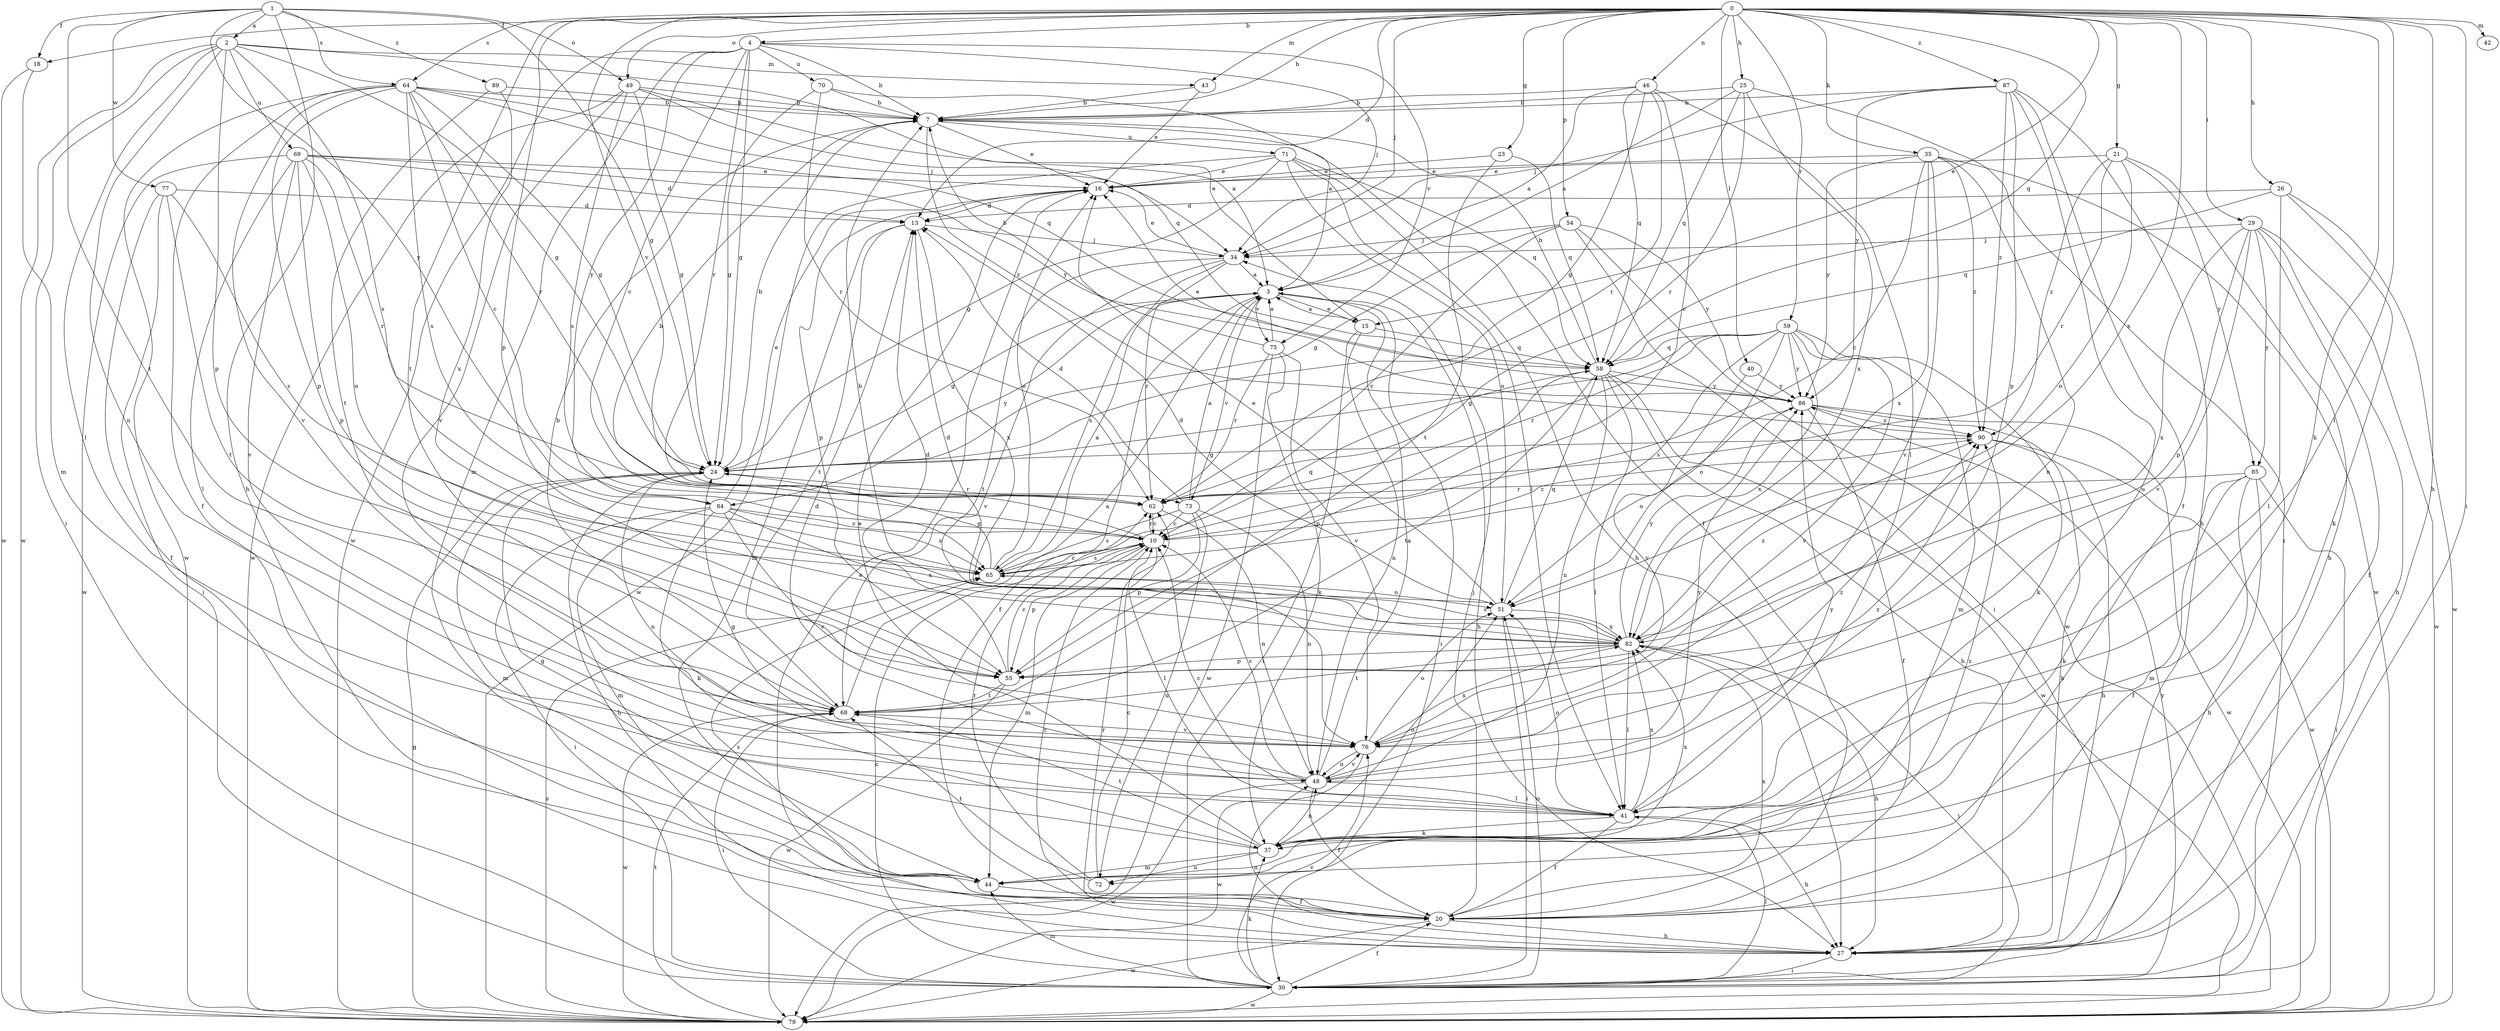 strict digraph  {
0;
1;
2;
3;
4;
7;
10;
13;
15;
16;
18;
20;
21;
23;
24;
25;
26;
27;
29;
30;
34;
35;
37;
40;
41;
42;
43;
44;
46;
48;
49;
51;
54;
55;
58;
59;
62;
64;
65;
68;
69;
70;
71;
72;
73;
75;
76;
77;
79;
82;
84;
85;
86;
87;
89;
90;
0 -> 4  [label=b];
0 -> 7  [label=b];
0 -> 13  [label=d];
0 -> 15  [label=e];
0 -> 18  [label=f];
0 -> 21  [label=g];
0 -> 23  [label=g];
0 -> 25  [label=h];
0 -> 26  [label=h];
0 -> 27  [label=h];
0 -> 29  [label=i];
0 -> 30  [label=i];
0 -> 34  [label=j];
0 -> 35  [label=k];
0 -> 37  [label=k];
0 -> 40  [label=l];
0 -> 41  [label=l];
0 -> 42  [label=m];
0 -> 43  [label=m];
0 -> 46  [label=n];
0 -> 49  [label=o];
0 -> 54  [label=p];
0 -> 55  [label=p];
0 -> 58  [label=q];
0 -> 59  [label=r];
0 -> 64  [label=s];
0 -> 68  [label=t];
0 -> 73  [label=v];
0 -> 82  [label=x];
0 -> 87  [label=z];
1 -> 2  [label=a];
1 -> 18  [label=f];
1 -> 24  [label=g];
1 -> 27  [label=h];
1 -> 49  [label=o];
1 -> 64  [label=s];
1 -> 68  [label=t];
1 -> 77  [label=w];
1 -> 84  [label=y];
1 -> 89  [label=z];
2 -> 15  [label=e];
2 -> 24  [label=g];
2 -> 30  [label=i];
2 -> 41  [label=l];
2 -> 43  [label=m];
2 -> 48  [label=n];
2 -> 55  [label=p];
2 -> 65  [label=s];
2 -> 69  [label=u];
2 -> 79  [label=w];
3 -> 15  [label=e];
3 -> 20  [label=f];
3 -> 24  [label=g];
3 -> 27  [label=h];
3 -> 30  [label=i];
3 -> 73  [label=v];
3 -> 75  [label=v];
3 -> 84  [label=y];
4 -> 7  [label=b];
4 -> 10  [label=c];
4 -> 24  [label=g];
4 -> 34  [label=j];
4 -> 44  [label=m];
4 -> 62  [label=r];
4 -> 70  [label=u];
4 -> 75  [label=v];
4 -> 79  [label=w];
4 -> 84  [label=y];
7 -> 16  [label=e];
7 -> 20  [label=f];
7 -> 71  [label=u];
7 -> 90  [label=z];
10 -> 7  [label=b];
10 -> 41  [label=l];
10 -> 44  [label=m];
10 -> 55  [label=p];
10 -> 62  [label=r];
10 -> 65  [label=s];
10 -> 90  [label=z];
13 -> 34  [label=j];
13 -> 44  [label=m];
13 -> 68  [label=t];
13 -> 82  [label=x];
15 -> 3  [label=a];
15 -> 30  [label=i];
15 -> 48  [label=n];
15 -> 58  [label=q];
16 -> 13  [label=d];
16 -> 55  [label=p];
18 -> 44  [label=m];
18 -> 79  [label=w];
20 -> 10  [label=c];
20 -> 27  [label=h];
20 -> 34  [label=j];
20 -> 65  [label=s];
20 -> 79  [label=w];
20 -> 82  [label=x];
21 -> 16  [label=e];
21 -> 27  [label=h];
21 -> 51  [label=o];
21 -> 62  [label=r];
21 -> 85  [label=y];
21 -> 90  [label=z];
23 -> 16  [label=e];
23 -> 58  [label=q];
23 -> 68  [label=t];
24 -> 7  [label=b];
24 -> 27  [label=h];
24 -> 44  [label=m];
24 -> 48  [label=n];
24 -> 62  [label=r];
25 -> 3  [label=a];
25 -> 7  [label=b];
25 -> 30  [label=i];
25 -> 58  [label=q];
25 -> 62  [label=r];
25 -> 82  [label=x];
26 -> 13  [label=d];
26 -> 37  [label=k];
26 -> 41  [label=l];
26 -> 58  [label=q];
26 -> 79  [label=w];
27 -> 16  [label=e];
27 -> 30  [label=i];
27 -> 48  [label=n];
27 -> 62  [label=r];
29 -> 20  [label=f];
29 -> 27  [label=h];
29 -> 34  [label=j];
29 -> 55  [label=p];
29 -> 76  [label=v];
29 -> 79  [label=w];
29 -> 82  [label=x];
29 -> 85  [label=y];
30 -> 10  [label=c];
30 -> 20  [label=f];
30 -> 37  [label=k];
30 -> 41  [label=l];
30 -> 44  [label=m];
30 -> 51  [label=o];
30 -> 76  [label=v];
30 -> 79  [label=w];
30 -> 86  [label=y];
34 -> 3  [label=a];
34 -> 16  [label=e];
34 -> 62  [label=r];
34 -> 65  [label=s];
34 -> 68  [label=t];
34 -> 76  [label=v];
35 -> 10  [label=c];
35 -> 16  [label=e];
35 -> 48  [label=n];
35 -> 76  [label=v];
35 -> 79  [label=w];
35 -> 82  [label=x];
35 -> 86  [label=y];
35 -> 90  [label=z];
37 -> 16  [label=e];
37 -> 24  [label=g];
37 -> 44  [label=m];
37 -> 48  [label=n];
37 -> 51  [label=o];
37 -> 68  [label=t];
37 -> 72  [label=u];
37 -> 82  [label=x];
40 -> 76  [label=v];
40 -> 86  [label=y];
41 -> 10  [label=c];
41 -> 20  [label=f];
41 -> 27  [label=h];
41 -> 37  [label=k];
41 -> 51  [label=o];
41 -> 82  [label=x];
41 -> 86  [label=y];
43 -> 7  [label=b];
43 -> 16  [label=e];
44 -> 20  [label=f];
44 -> 90  [label=z];
46 -> 3  [label=a];
46 -> 7  [label=b];
46 -> 10  [label=c];
46 -> 24  [label=g];
46 -> 41  [label=l];
46 -> 58  [label=q];
46 -> 62  [label=r];
48 -> 3  [label=a];
48 -> 10  [label=c];
48 -> 13  [label=d];
48 -> 20  [label=f];
48 -> 24  [label=g];
48 -> 41  [label=l];
48 -> 76  [label=v];
48 -> 79  [label=w];
48 -> 86  [label=y];
48 -> 90  [label=z];
49 -> 3  [label=a];
49 -> 7  [label=b];
49 -> 24  [label=g];
49 -> 58  [label=q];
49 -> 65  [label=s];
49 -> 76  [label=v];
49 -> 79  [label=w];
51 -> 13  [label=d];
51 -> 16  [label=e];
51 -> 30  [label=i];
51 -> 58  [label=q];
51 -> 82  [label=x];
54 -> 10  [label=c];
54 -> 24  [label=g];
54 -> 30  [label=i];
54 -> 34  [label=j];
54 -> 79  [label=w];
54 -> 86  [label=y];
55 -> 10  [label=c];
55 -> 13  [label=d];
55 -> 68  [label=t];
55 -> 79  [label=w];
58 -> 7  [label=b];
58 -> 27  [label=h];
58 -> 41  [label=l];
58 -> 48  [label=n];
58 -> 55  [label=p];
58 -> 68  [label=t];
58 -> 79  [label=w];
58 -> 86  [label=y];
59 -> 24  [label=g];
59 -> 37  [label=k];
59 -> 44  [label=m];
59 -> 51  [label=o];
59 -> 58  [label=q];
59 -> 62  [label=r];
59 -> 65  [label=s];
59 -> 76  [label=v];
59 -> 82  [label=x];
59 -> 86  [label=y];
62 -> 10  [label=c];
62 -> 48  [label=n];
64 -> 7  [label=b];
64 -> 10  [label=c];
64 -> 20  [label=f];
64 -> 24  [label=g];
64 -> 34  [label=j];
64 -> 55  [label=p];
64 -> 58  [label=q];
64 -> 62  [label=r];
64 -> 65  [label=s];
64 -> 76  [label=v];
64 -> 79  [label=w];
65 -> 3  [label=a];
65 -> 10  [label=c];
65 -> 16  [label=e];
65 -> 24  [label=g];
65 -> 51  [label=o];
65 -> 58  [label=q];
68 -> 3  [label=a];
68 -> 7  [label=b];
68 -> 30  [label=i];
68 -> 76  [label=v];
68 -> 79  [label=w];
69 -> 13  [label=d];
69 -> 16  [label=e];
69 -> 41  [label=l];
69 -> 51  [label=o];
69 -> 55  [label=p];
69 -> 62  [label=r];
69 -> 76  [label=v];
69 -> 79  [label=w];
69 -> 86  [label=y];
70 -> 3  [label=a];
70 -> 7  [label=b];
70 -> 24  [label=g];
70 -> 62  [label=r];
71 -> 16  [label=e];
71 -> 24  [label=g];
71 -> 27  [label=h];
71 -> 41  [label=l];
71 -> 51  [label=o];
71 -> 58  [label=q];
71 -> 79  [label=w];
72 -> 10  [label=c];
72 -> 62  [label=r];
72 -> 68  [label=t];
73 -> 3  [label=a];
73 -> 10  [label=c];
73 -> 13  [label=d];
73 -> 48  [label=n];
73 -> 55  [label=p];
73 -> 65  [label=s];
73 -> 72  [label=u];
75 -> 3  [label=a];
75 -> 7  [label=b];
75 -> 37  [label=k];
75 -> 62  [label=r];
75 -> 76  [label=v];
75 -> 79  [label=w];
76 -> 48  [label=n];
76 -> 51  [label=o];
76 -> 79  [label=w];
76 -> 82  [label=x];
76 -> 90  [label=z];
77 -> 13  [label=d];
77 -> 20  [label=f];
77 -> 30  [label=i];
77 -> 65  [label=s];
77 -> 68  [label=t];
79 -> 24  [label=g];
79 -> 65  [label=s];
79 -> 68  [label=t];
82 -> 7  [label=b];
82 -> 13  [label=d];
82 -> 27  [label=h];
82 -> 30  [label=i];
82 -> 41  [label=l];
82 -> 55  [label=p];
82 -> 65  [label=s];
82 -> 68  [label=t];
82 -> 86  [label=y];
82 -> 90  [label=z];
84 -> 10  [label=c];
84 -> 16  [label=e];
84 -> 30  [label=i];
84 -> 37  [label=k];
84 -> 44  [label=m];
84 -> 65  [label=s];
84 -> 76  [label=v];
84 -> 82  [label=x];
85 -> 20  [label=f];
85 -> 27  [label=h];
85 -> 30  [label=i];
85 -> 37  [label=k];
85 -> 44  [label=m];
85 -> 62  [label=r];
86 -> 16  [label=e];
86 -> 20  [label=f];
86 -> 27  [label=h];
86 -> 51  [label=o];
86 -> 79  [label=w];
86 -> 90  [label=z];
87 -> 7  [label=b];
87 -> 20  [label=f];
87 -> 27  [label=h];
87 -> 34  [label=j];
87 -> 55  [label=p];
87 -> 72  [label=u];
87 -> 86  [label=y];
87 -> 90  [label=z];
89 -> 7  [label=b];
89 -> 68  [label=t];
89 -> 82  [label=x];
90 -> 24  [label=g];
90 -> 27  [label=h];
90 -> 79  [label=w];
}
